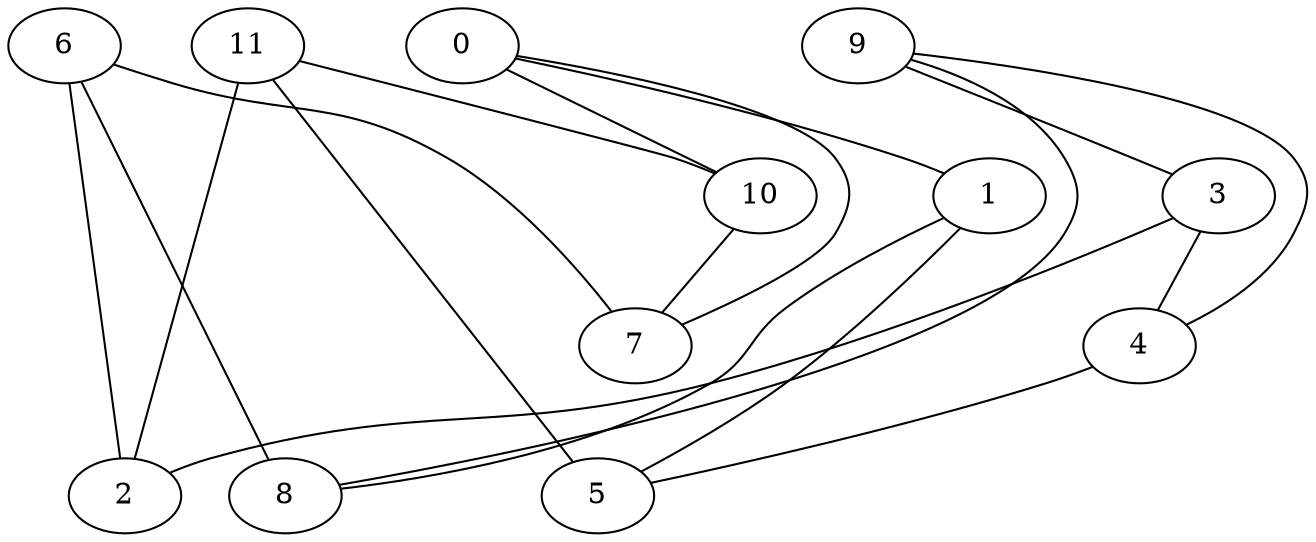 strict graph {


	"9" [  weight=0 ];

	"9" -- "4" [  weight=0 ];

	"9" -- "8" [  weight=0 ];

	"9" -- "3" [  weight=0 ];

	"3" [  weight=0 ];

	"3" -- "4" [  weight=0 ];

	"3" -- "2" [  weight=0 ];

	"3" -- "9" [  weight=0 ];

	"6" [  weight=0 ];

	"6" -- "2" [  weight=0 ];

	"6" -- "7" [  weight=0 ];

	"6" -- "8" [  weight=0 ];

	"1" [  weight=0 ];

	"1" -- "5" [  weight=0 ];

	"1" -- "8" [  weight=0 ];

	"1" [  weight=0 ];

	"11" [  weight=0 ];

	"11" -- "5" [  weight=0 ];

	"11" -- "10" [  weight=0 ];

	"11" -- "2" [  weight=0 ];

	"2" [  weight=0 ];

	"2" -- "3" [  weight=0 ];

	"2" -- "11" [  weight=0 ];

	"2" -- "6" [  weight=0 ];

	"0" [  weight=0 ];

	"0" -- "7" [  weight=0 ];

	"0" -- "10" [  weight=0 ];

	"0" -- "1" [  weight=0 ];

	"8" [  weight=0 ];

	"8" -- "6" [  weight=0 ];

	"8" -- "1" [  weight=0 ];

	"8" -- "9" [  weight=0 ];

	"10" [  weight=0 ];

	"10" [  weight=0 ];

	"10" -- "11" [  weight=0 ];

	"10" -- "7" [  weight=0 ];

	"7" [  weight=0 ];

	"7" [  weight=0 ];

	"7" -- "10" [  weight=0 ];

	"7" -- "6" [  weight=0 ];

	"4" [  weight=0 ];

	"4" -- "5" [  weight=0 ];

	"4" -- "9" [  weight=0 ];

	"4" -- "3" [  weight=0 ];

	"5" [  weight=0 ];

	"5" -- "11" [  weight=0 ];

	"5" -- "4" [  weight=0 ];

	"5" -- "1" [  weight=0 ];

}
